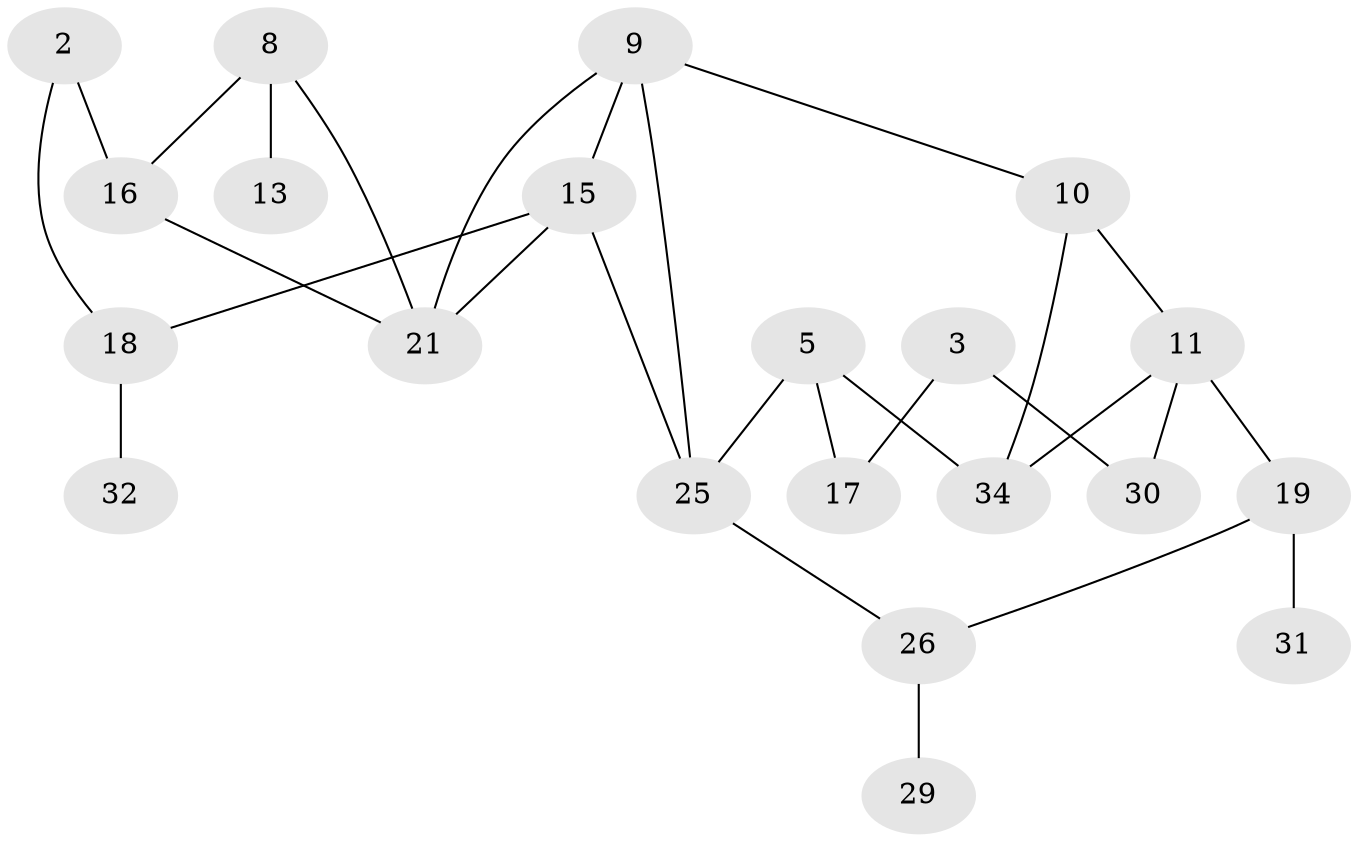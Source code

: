 // original degree distribution, {2: 0.2647058823529412, 3: 0.14705882352941177, 1: 0.3088235294117647, 0: 0.14705882352941177, 5: 0.04411764705882353, 4: 0.08823529411764706}
// Generated by graph-tools (version 1.1) at 2025/00/03/09/25 03:00:45]
// undirected, 21 vertices, 28 edges
graph export_dot {
graph [start="1"]
  node [color=gray90,style=filled];
  2;
  3;
  5;
  8;
  9;
  10;
  11;
  13;
  15;
  16;
  17;
  18;
  19;
  21;
  25;
  26;
  29;
  30;
  31;
  32;
  34;
  2 -- 16 [weight=1.0];
  2 -- 18 [weight=1.0];
  3 -- 17 [weight=1.0];
  3 -- 30 [weight=1.0];
  5 -- 17 [weight=1.0];
  5 -- 25 [weight=1.0];
  5 -- 34 [weight=1.0];
  8 -- 13 [weight=1.0];
  8 -- 16 [weight=1.0];
  8 -- 21 [weight=1.0];
  9 -- 10 [weight=1.0];
  9 -- 15 [weight=1.0];
  9 -- 21 [weight=1.0];
  9 -- 25 [weight=1.0];
  10 -- 11 [weight=1.0];
  10 -- 34 [weight=1.0];
  11 -- 19 [weight=1.0];
  11 -- 30 [weight=1.0];
  11 -- 34 [weight=1.0];
  15 -- 18 [weight=1.0];
  15 -- 21 [weight=1.0];
  15 -- 25 [weight=1.0];
  16 -- 21 [weight=1.0];
  18 -- 32 [weight=1.0];
  19 -- 26 [weight=1.0];
  19 -- 31 [weight=1.0];
  25 -- 26 [weight=1.0];
  26 -- 29 [weight=1.0];
}
